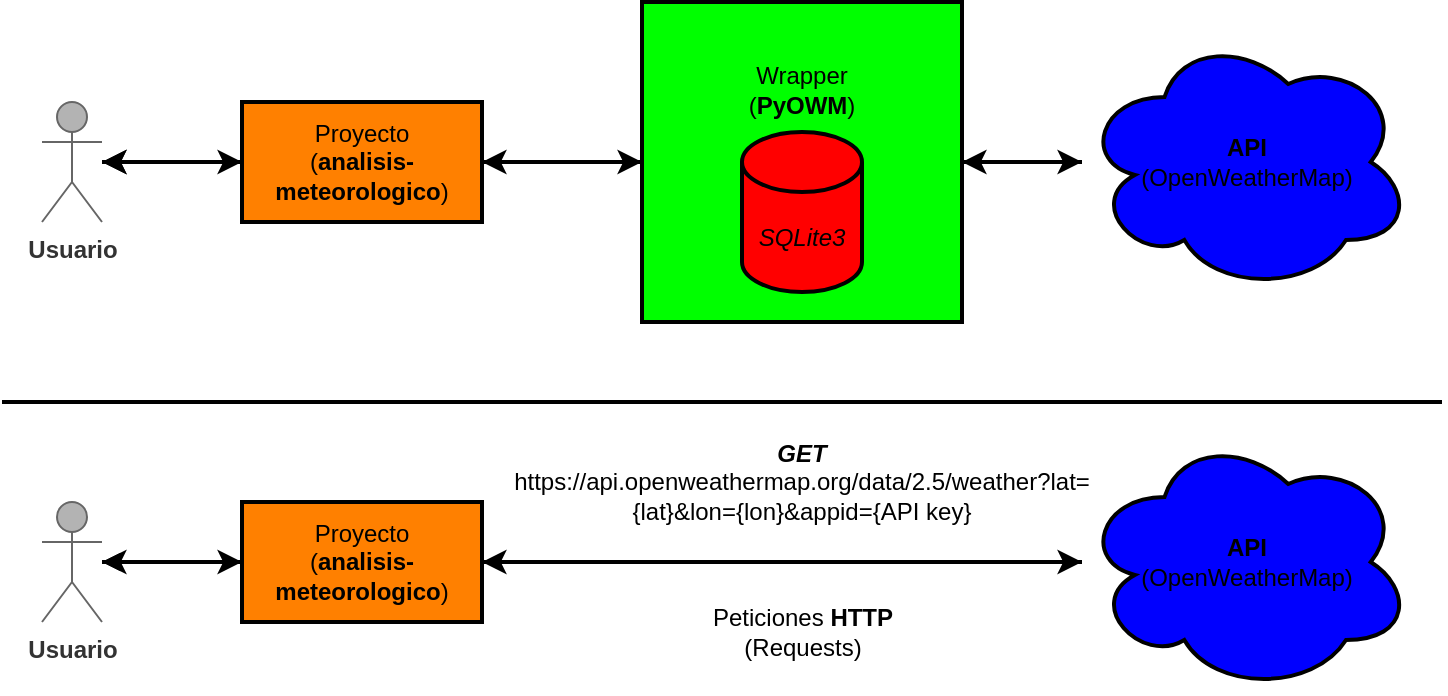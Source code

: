 <mxfile>
    <diagram id="ecWeP_c15yosmuXLkrVg" name="Page-1">
        <mxGraphModel dx="1074" dy="805" grid="1" gridSize="10" guides="1" tooltips="1" connect="1" arrows="1" fold="1" page="1" pageScale="1" pageWidth="400" pageHeight="200" background="#FFFFFF" math="0" shadow="0">
            <root>
                <mxCell id="0"/>
                <mxCell id="1" parent="0"/>
                <mxCell id="-gOJLOOhkXJI9k3kvtUK-15" value="" style="edgeStyle=orthogonalEdgeStyle;rounded=0;orthogonalLoop=1;jettySize=auto;html=1;strokeColor=#000000;strokeWidth=2;" parent="1" source="3iusJpwzOvP_ydR6xsYw-2" target="-gOJLOOhkXJI9k3kvtUK-1" edge="1">
                    <mxGeometry relative="1" as="geometry"/>
                </mxCell>
                <mxCell id="3iusJpwzOvP_ydR6xsYw-2" value="Usuario" style="shape=umlActor;verticalLabelPosition=bottom;verticalAlign=top;html=1;outlineConnect=0;fontColor=#333333;fillColor=#B3B3B3;strokeColor=#666666;fontStyle=1" parent="1" vertex="1">
                    <mxGeometry x="60" y="77" width="30" height="60" as="geometry"/>
                </mxCell>
                <mxCell id="3iusJpwzOvP_ydR6xsYw-6" value="" style="edgeStyle=orthogonalEdgeStyle;rounded=0;orthogonalLoop=1;jettySize=auto;html=1;strokeWidth=2;strokeColor=#000000;" parent="1" source="3iusJpwzOvP_ydR6xsYw-4" target="3iusJpwzOvP_ydR6xsYw-5" edge="1">
                    <mxGeometry relative="1" as="geometry"/>
                </mxCell>
                <mxCell id="3iusJpwzOvP_ydR6xsYw-4" value="&lt;b&gt;API&lt;/b&gt;&lt;br&gt;(OpenWeatherMap)" style="ellipse;shape=cloud;whiteSpace=wrap;html=1;fillColor=#0000FF;strokeColor=#000000;fontColor=#000000;strokeWidth=2;" parent="1" vertex="1">
                    <mxGeometry x="580" y="42" width="165" height="130" as="geometry"/>
                </mxCell>
                <mxCell id="3iusJpwzOvP_ydR6xsYw-7" value="" style="edgeStyle=orthogonalEdgeStyle;rounded=0;orthogonalLoop=1;jettySize=auto;html=1;entryX=1;entryY=0.5;entryDx=0;entryDy=0;strokeWidth=2;strokeColor=#000000;" parent="1" source="3iusJpwzOvP_ydR6xsYw-5" target="-gOJLOOhkXJI9k3kvtUK-1" edge="1">
                    <mxGeometry relative="1" as="geometry">
                        <mxPoint x="288" y="107" as="targetPoint"/>
                    </mxGeometry>
                </mxCell>
                <mxCell id="-gOJLOOhkXJI9k3kvtUK-19" value="" style="edgeStyle=orthogonalEdgeStyle;rounded=0;orthogonalLoop=1;jettySize=auto;html=1;strokeColor=#000000;strokeWidth=2;" parent="1" source="3iusJpwzOvP_ydR6xsYw-5" target="3iusJpwzOvP_ydR6xsYw-4" edge="1">
                    <mxGeometry relative="1" as="geometry"/>
                </mxCell>
                <mxCell id="3iusJpwzOvP_ydR6xsYw-5" value="Wrapper&lt;br&gt;(&lt;b&gt;PyOWM&lt;/b&gt;)&lt;br&gt;&lt;br&gt;&lt;br&gt;&lt;br&gt;&lt;br&gt;&lt;br&gt;" style="whiteSpace=wrap;html=1;aspect=fixed;align=center;fillColor=#00FF00;strokeColor=#000000;fontColor=#000000;strokeWidth=2;" parent="1" vertex="1">
                    <mxGeometry x="360" y="27" width="160" height="160" as="geometry"/>
                </mxCell>
                <mxCell id="3iusJpwzOvP_ydR6xsYw-3" value="&lt;i&gt;SQLite3&lt;/i&gt;" style="shape=cylinder3;whiteSpace=wrap;html=1;boundedLbl=1;backgroundOutline=1;size=15;fillColor=#FF0000;strokeColor=#000000;fontColor=#000000;strokeWidth=2;" parent="1" vertex="1">
                    <mxGeometry x="410" y="92" width="60" height="80" as="geometry"/>
                </mxCell>
                <mxCell id="-gOJLOOhkXJI9k3kvtUK-2" value="" style="edgeStyle=orthogonalEdgeStyle;rounded=0;orthogonalLoop=1;jettySize=auto;html=1;strokeColor=#000000;strokeWidth=2;" parent="1" source="-gOJLOOhkXJI9k3kvtUK-1" target="3iusJpwzOvP_ydR6xsYw-2" edge="1">
                    <mxGeometry relative="1" as="geometry"/>
                </mxCell>
                <mxCell id="-gOJLOOhkXJI9k3kvtUK-18" value="" style="edgeStyle=orthogonalEdgeStyle;rounded=0;orthogonalLoop=1;jettySize=auto;html=1;strokeColor=#000000;strokeWidth=2;" parent="1" source="-gOJLOOhkXJI9k3kvtUK-1" target="3iusJpwzOvP_ydR6xsYw-5" edge="1">
                    <mxGeometry relative="1" as="geometry"/>
                </mxCell>
                <mxCell id="3" value="" style="edgeStyle=none;html=1;fontColor=#000000;strokeColor=#000000;strokeWidth=2;" parent="1" source="-gOJLOOhkXJI9k3kvtUK-1" target="3iusJpwzOvP_ydR6xsYw-2" edge="1">
                    <mxGeometry relative="1" as="geometry"/>
                </mxCell>
                <mxCell id="-gOJLOOhkXJI9k3kvtUK-1" value="Proyecto&lt;br&gt;(&lt;b&gt;analisis-meteorologico&lt;/b&gt;)" style="rounded=0;whiteSpace=wrap;html=1;fillColor=#FF8000;strokeColor=#000000;fontColor=#000000;strokeWidth=2;" parent="1" vertex="1">
                    <mxGeometry x="160" y="77" width="120" height="60" as="geometry"/>
                </mxCell>
                <mxCell id="-gOJLOOhkXJI9k3kvtUK-20" value="" style="edgeStyle=orthogonalEdgeStyle;rounded=0;orthogonalLoop=1;jettySize=auto;html=1;strokeColor=#000000;strokeWidth=2;" parent="1" source="-gOJLOOhkXJI9k3kvtUK-3" target="-gOJLOOhkXJI9k3kvtUK-10" edge="1">
                    <mxGeometry relative="1" as="geometry"/>
                </mxCell>
                <mxCell id="-gOJLOOhkXJI9k3kvtUK-3" value="Usuario" style="shape=umlActor;verticalLabelPosition=bottom;verticalAlign=top;html=1;outlineConnect=0;fontColor=#333333;fillColor=#B3B3B3;strokeColor=#666666;fontStyle=1" parent="1" vertex="1">
                    <mxGeometry x="60" y="277" width="30" height="60" as="geometry"/>
                </mxCell>
                <mxCell id="-gOJLOOhkXJI9k3kvtUK-5" value="&lt;b&gt;API&lt;/b&gt;&lt;br&gt;(OpenWeatherMap)" style="ellipse;shape=cloud;whiteSpace=wrap;html=1;fillColor=#0000FF;strokeColor=#000000;fontColor=#000000;strokeWidth=2;" parent="1" vertex="1">
                    <mxGeometry x="580" y="242" width="165" height="130" as="geometry"/>
                </mxCell>
                <mxCell id="-gOJLOOhkXJI9k3kvtUK-6" value="" style="edgeStyle=orthogonalEdgeStyle;rounded=0;orthogonalLoop=1;jettySize=auto;html=1;entryX=1;entryY=0.5;entryDx=0;entryDy=0;strokeWidth=2;strokeColor=#000000;" parent="1" source="-gOJLOOhkXJI9k3kvtUK-5" target="-gOJLOOhkXJI9k3kvtUK-10" edge="1">
                    <mxGeometry relative="1" as="geometry">
                        <mxPoint x="288" y="307" as="targetPoint"/>
                        <mxPoint x="360" y="307" as="sourcePoint"/>
                    </mxGeometry>
                </mxCell>
                <mxCell id="-gOJLOOhkXJI9k3kvtUK-9" value="" style="edgeStyle=orthogonalEdgeStyle;rounded=0;orthogonalLoop=1;jettySize=auto;html=1;strokeColor=#000000;" parent="1" source="-gOJLOOhkXJI9k3kvtUK-10" target="-gOJLOOhkXJI9k3kvtUK-3" edge="1">
                    <mxGeometry relative="1" as="geometry"/>
                </mxCell>
                <mxCell id="-gOJLOOhkXJI9k3kvtUK-25" style="edgeStyle=orthogonalEdgeStyle;rounded=0;orthogonalLoop=1;jettySize=auto;html=1;strokeColor=#000000;strokeWidth=2;" parent="1" source="-gOJLOOhkXJI9k3kvtUK-10" target="-gOJLOOhkXJI9k3kvtUK-5" edge="1">
                    <mxGeometry relative="1" as="geometry"/>
                </mxCell>
                <mxCell id="2" value="" style="edgeStyle=none;html=1;fontColor=#000000;strokeColor=#000000;strokeWidth=2;" parent="1" source="-gOJLOOhkXJI9k3kvtUK-10" target="-gOJLOOhkXJI9k3kvtUK-3" edge="1">
                    <mxGeometry relative="1" as="geometry"/>
                </mxCell>
                <mxCell id="-gOJLOOhkXJI9k3kvtUK-10" value="Proyecto&lt;br&gt;(&lt;b&gt;analisis-meteorologico&lt;/b&gt;)" style="rounded=0;whiteSpace=wrap;html=1;fillColor=#FF8000;strokeColor=#000000;fontColor=#000000;strokeWidth=2;" parent="1" vertex="1">
                    <mxGeometry x="160" y="277" width="120" height="60" as="geometry"/>
                </mxCell>
                <mxCell id="-gOJLOOhkXJI9k3kvtUK-11" value="" style="endArrow=none;html=1;rounded=0;strokeColor=#000000;strokeWidth=2;" parent="1" edge="1">
                    <mxGeometry width="50" height="50" relative="1" as="geometry">
                        <mxPoint x="40" y="227" as="sourcePoint"/>
                        <mxPoint x="760" y="227" as="targetPoint"/>
                    </mxGeometry>
                </mxCell>
                <mxCell id="-gOJLOOhkXJI9k3kvtUK-12" value="Peticiones &lt;b&gt;HTTP&lt;/b&gt;&lt;br&gt;(Requests)" style="text;html=1;align=center;verticalAlign=middle;resizable=0;points=[];autosize=1;strokeColor=none;fillColor=none;fontColor=#000000;" parent="1" vertex="1">
                    <mxGeometry x="385" y="327" width="110" height="30" as="geometry"/>
                </mxCell>
                <mxCell id="-gOJLOOhkXJI9k3kvtUK-13" value="&lt;b&gt;&lt;i&gt;GET&lt;/i&gt;&lt;/b&gt; https://api.openweathermap.org/data/2.5/weather?lat={lat}&amp;amp;lon={lon}&amp;amp;appid={API key}" style="text;html=1;strokeColor=none;fillColor=none;align=center;verticalAlign=middle;whiteSpace=wrap;rounded=0;fontColor=#000000;" parent="1" vertex="1">
                    <mxGeometry x="295" y="237" width="290" height="60" as="geometry"/>
                </mxCell>
            </root>
        </mxGraphModel>
    </diagram>
</mxfile>